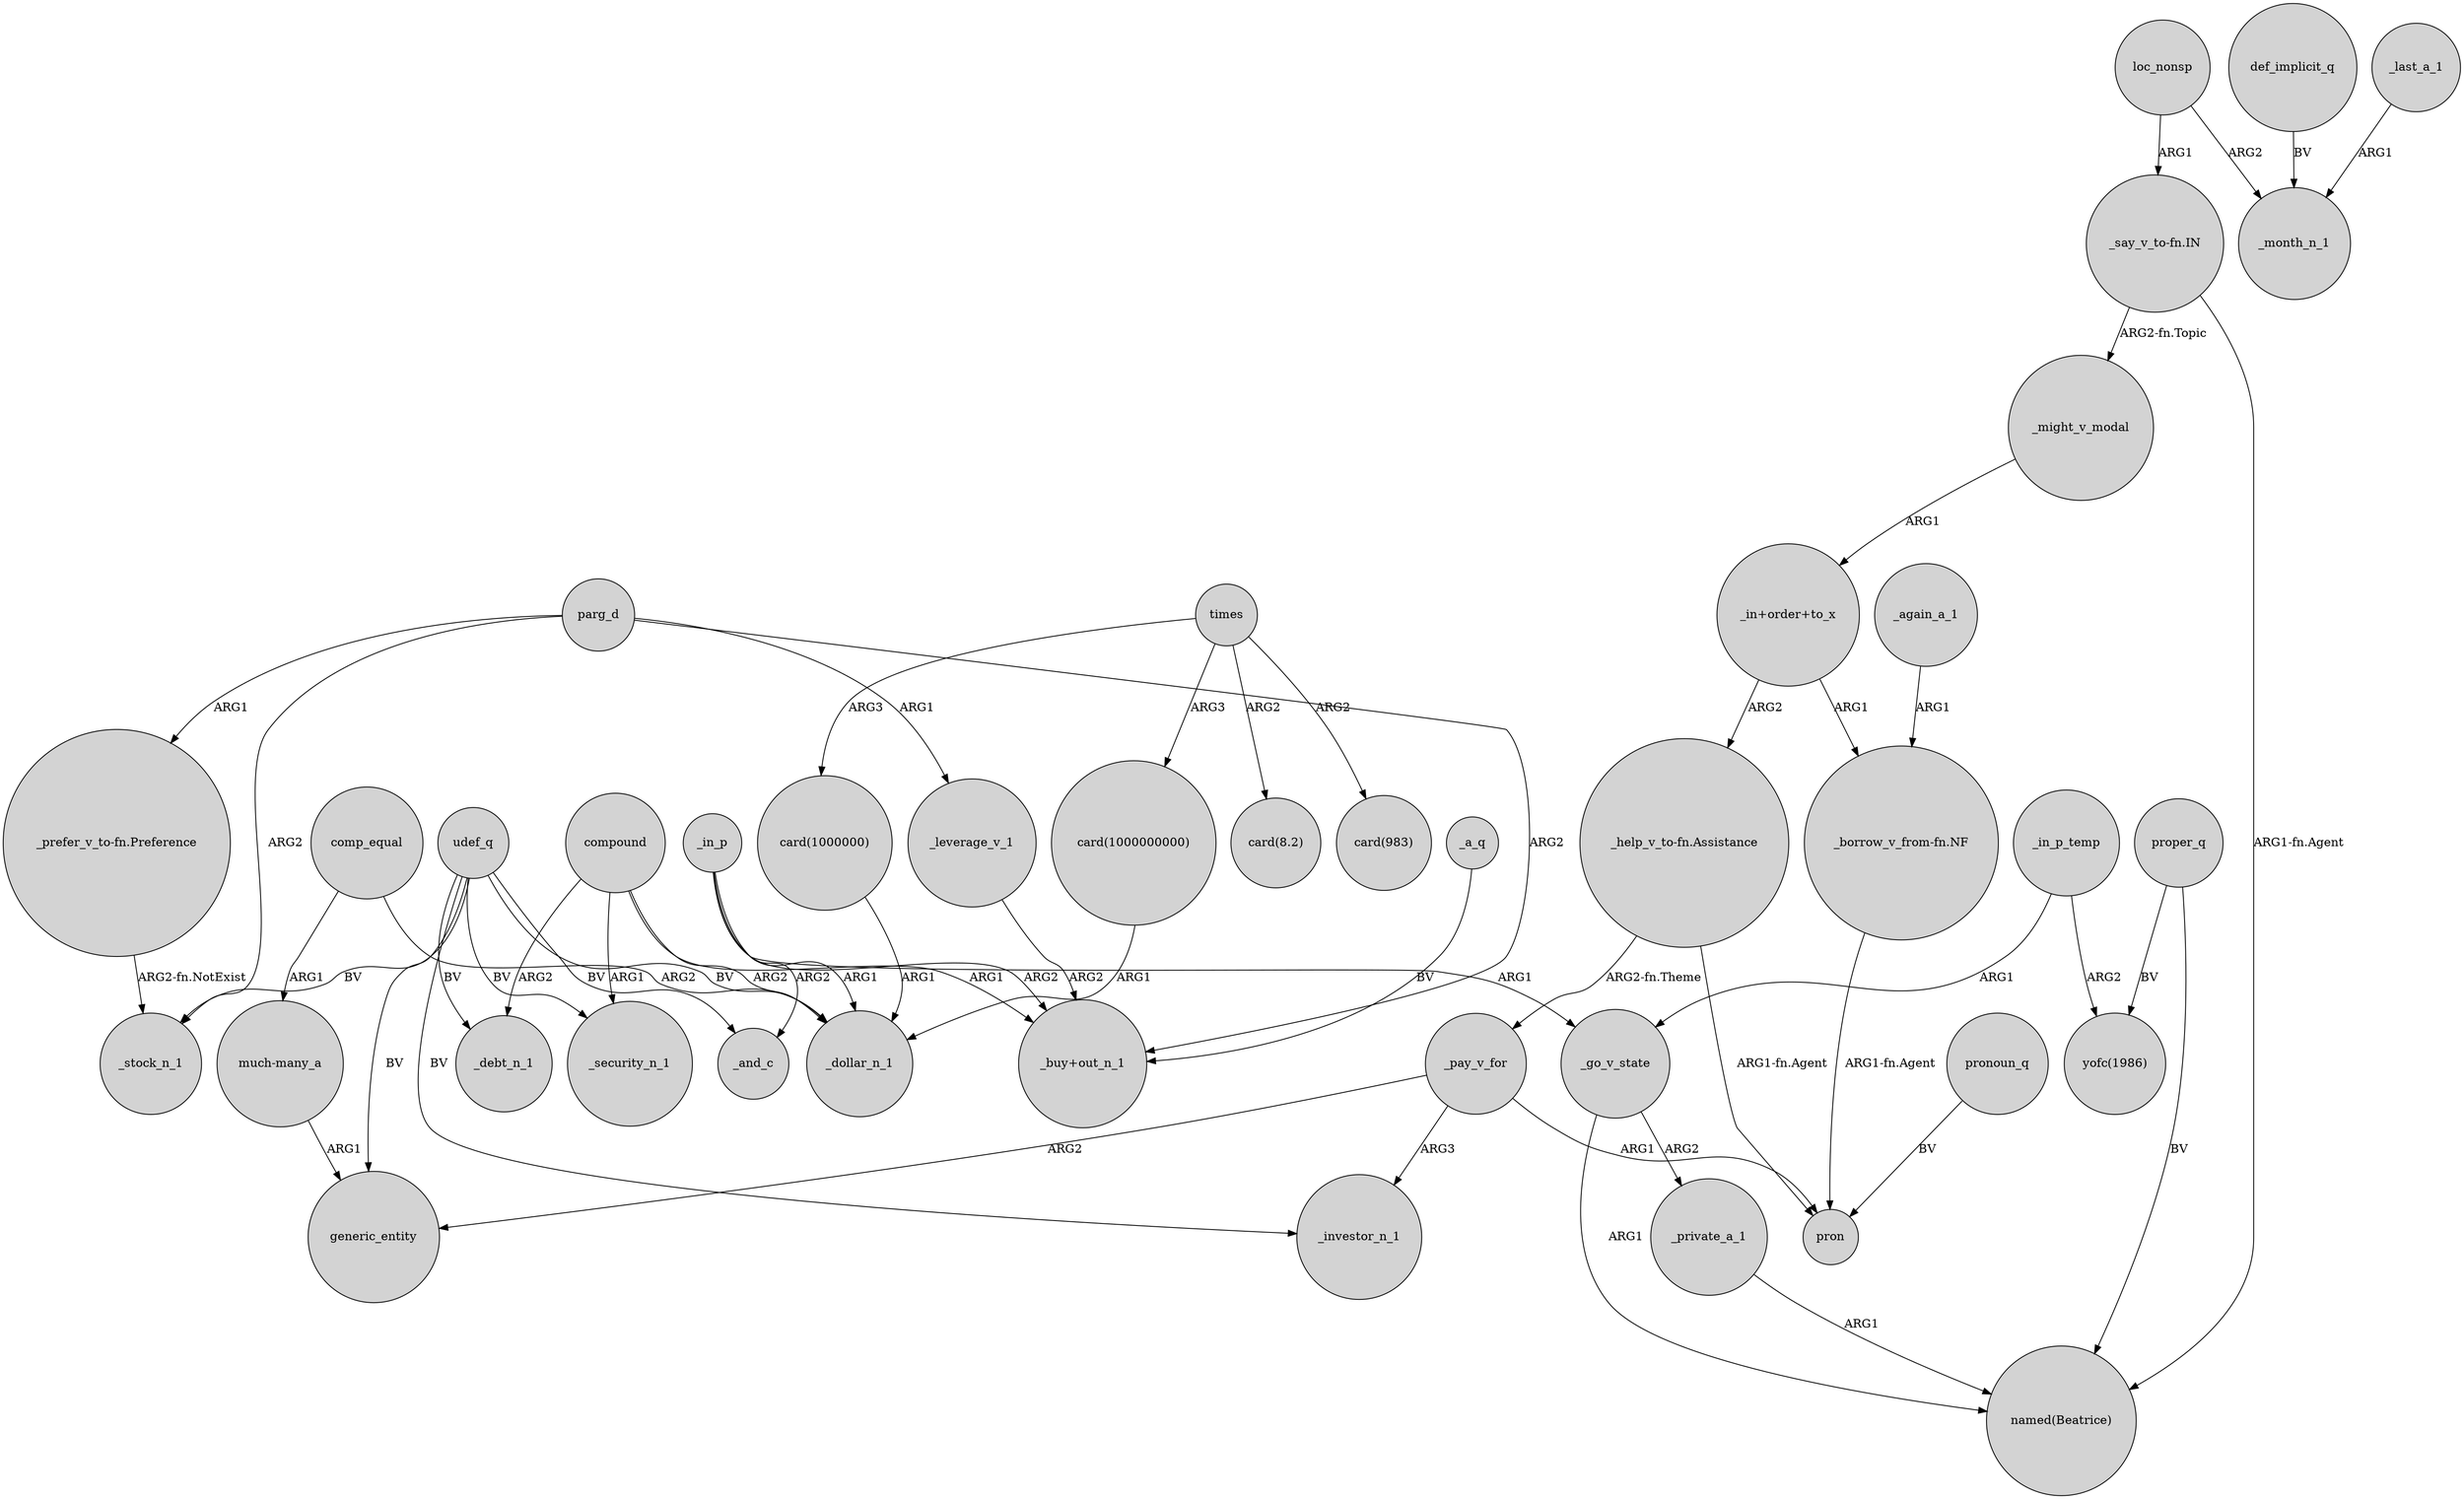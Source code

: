 digraph {
	node [shape=circle style=filled]
	"_prefer_v_to-fn.Preference" -> _stock_n_1 [label="ARG2-fn.NotExist"]
	"card(1000000)" -> _dollar_n_1 [label=ARG1]
	def_implicit_q -> _month_n_1 [label=BV]
	"_say_v_to-fn.IN" -> "named(Beatrice)" [label="ARG1-fn.Agent"]
	_in_p_temp -> "yofc(1986)" [label=ARG2]
	times -> "card(8.2)" [label=ARG2]
	udef_q -> generic_entity [label=BV]
	_go_v_state -> "named(Beatrice)" [label=ARG1]
	udef_q -> _investor_n_1 [label=BV]
	udef_q -> _debt_n_1 [label=BV]
	"_help_v_to-fn.Assistance" -> pron [label="ARG1-fn.Agent"]
	_in_p_temp -> _go_v_state [label=ARG1]
	"much-many_a" -> generic_entity [label=ARG1]
	"_in+order+to_x" -> "_borrow_v_from-fn.NF" [label=ARG1]
	compound -> _debt_n_1 [label=ARG2]
	comp_equal -> "much-many_a" [label=ARG1]
	_pay_v_for -> generic_entity [label=ARG2]
	_pay_v_for -> pron [label=ARG1]
	parg_d -> "_buy+out_n_1" [label=ARG2]
	comp_equal -> _dollar_n_1 [label=ARG2]
	compound -> _security_n_1 [label=ARG1]
	_in_p -> "_buy+out_n_1" [label=ARG2]
	_go_v_state -> _private_a_1 [label=ARG2]
	times -> "card(1000000000)" [label=ARG3]
	parg_d -> _leverage_v_1 [label=ARG1]
	pronoun_q -> pron [label=BV]
	_private_a_1 -> "named(Beatrice)" [label=ARG1]
	udef_q -> _stock_n_1 [label=BV]
	udef_q -> _security_n_1 [label=BV]
	times -> "card(1000000)" [label=ARG3]
	loc_nonsp -> "_say_v_to-fn.IN" [label=ARG1]
	parg_d -> "_prefer_v_to-fn.Preference" [label=ARG1]
	"_borrow_v_from-fn.NF" -> pron [label="ARG1-fn.Agent"]
	proper_q -> "yofc(1986)" [label=BV]
	_pay_v_for -> _investor_n_1 [label=ARG3]
	_leverage_v_1 -> "_buy+out_n_1" [label=ARG2]
	times -> "card(983)" [label=ARG2]
	_might_v_modal -> "_in+order+to_x" [label=ARG1]
	_in_p -> _go_v_state [label=ARG1]
	_last_a_1 -> _month_n_1 [label=ARG1]
	"_in+order+to_x" -> "_help_v_to-fn.Assistance" [label=ARG2]
	_in_p -> _dollar_n_1 [label=ARG1]
	"_help_v_to-fn.Assistance" -> _pay_v_for [label="ARG2-fn.Theme"]
	proper_q -> "named(Beatrice)" [label=BV]
	"card(1000000000)" -> _dollar_n_1 [label=ARG1]
	compound -> _dollar_n_1 [label=ARG2]
	"_say_v_to-fn.IN" -> _might_v_modal [label="ARG2-fn.Topic"]
	loc_nonsp -> _month_n_1 [label=ARG2]
	_again_a_1 -> "_borrow_v_from-fn.NF" [label=ARG1]
	_in_p -> _and_c [label=ARG2]
	udef_q -> _and_c [label=BV]
	compound -> "_buy+out_n_1" [label=ARG1]
	udef_q -> _dollar_n_1 [label=BV]
	_a_q -> "_buy+out_n_1" [label=BV]
	parg_d -> _stock_n_1 [label=ARG2]
}
